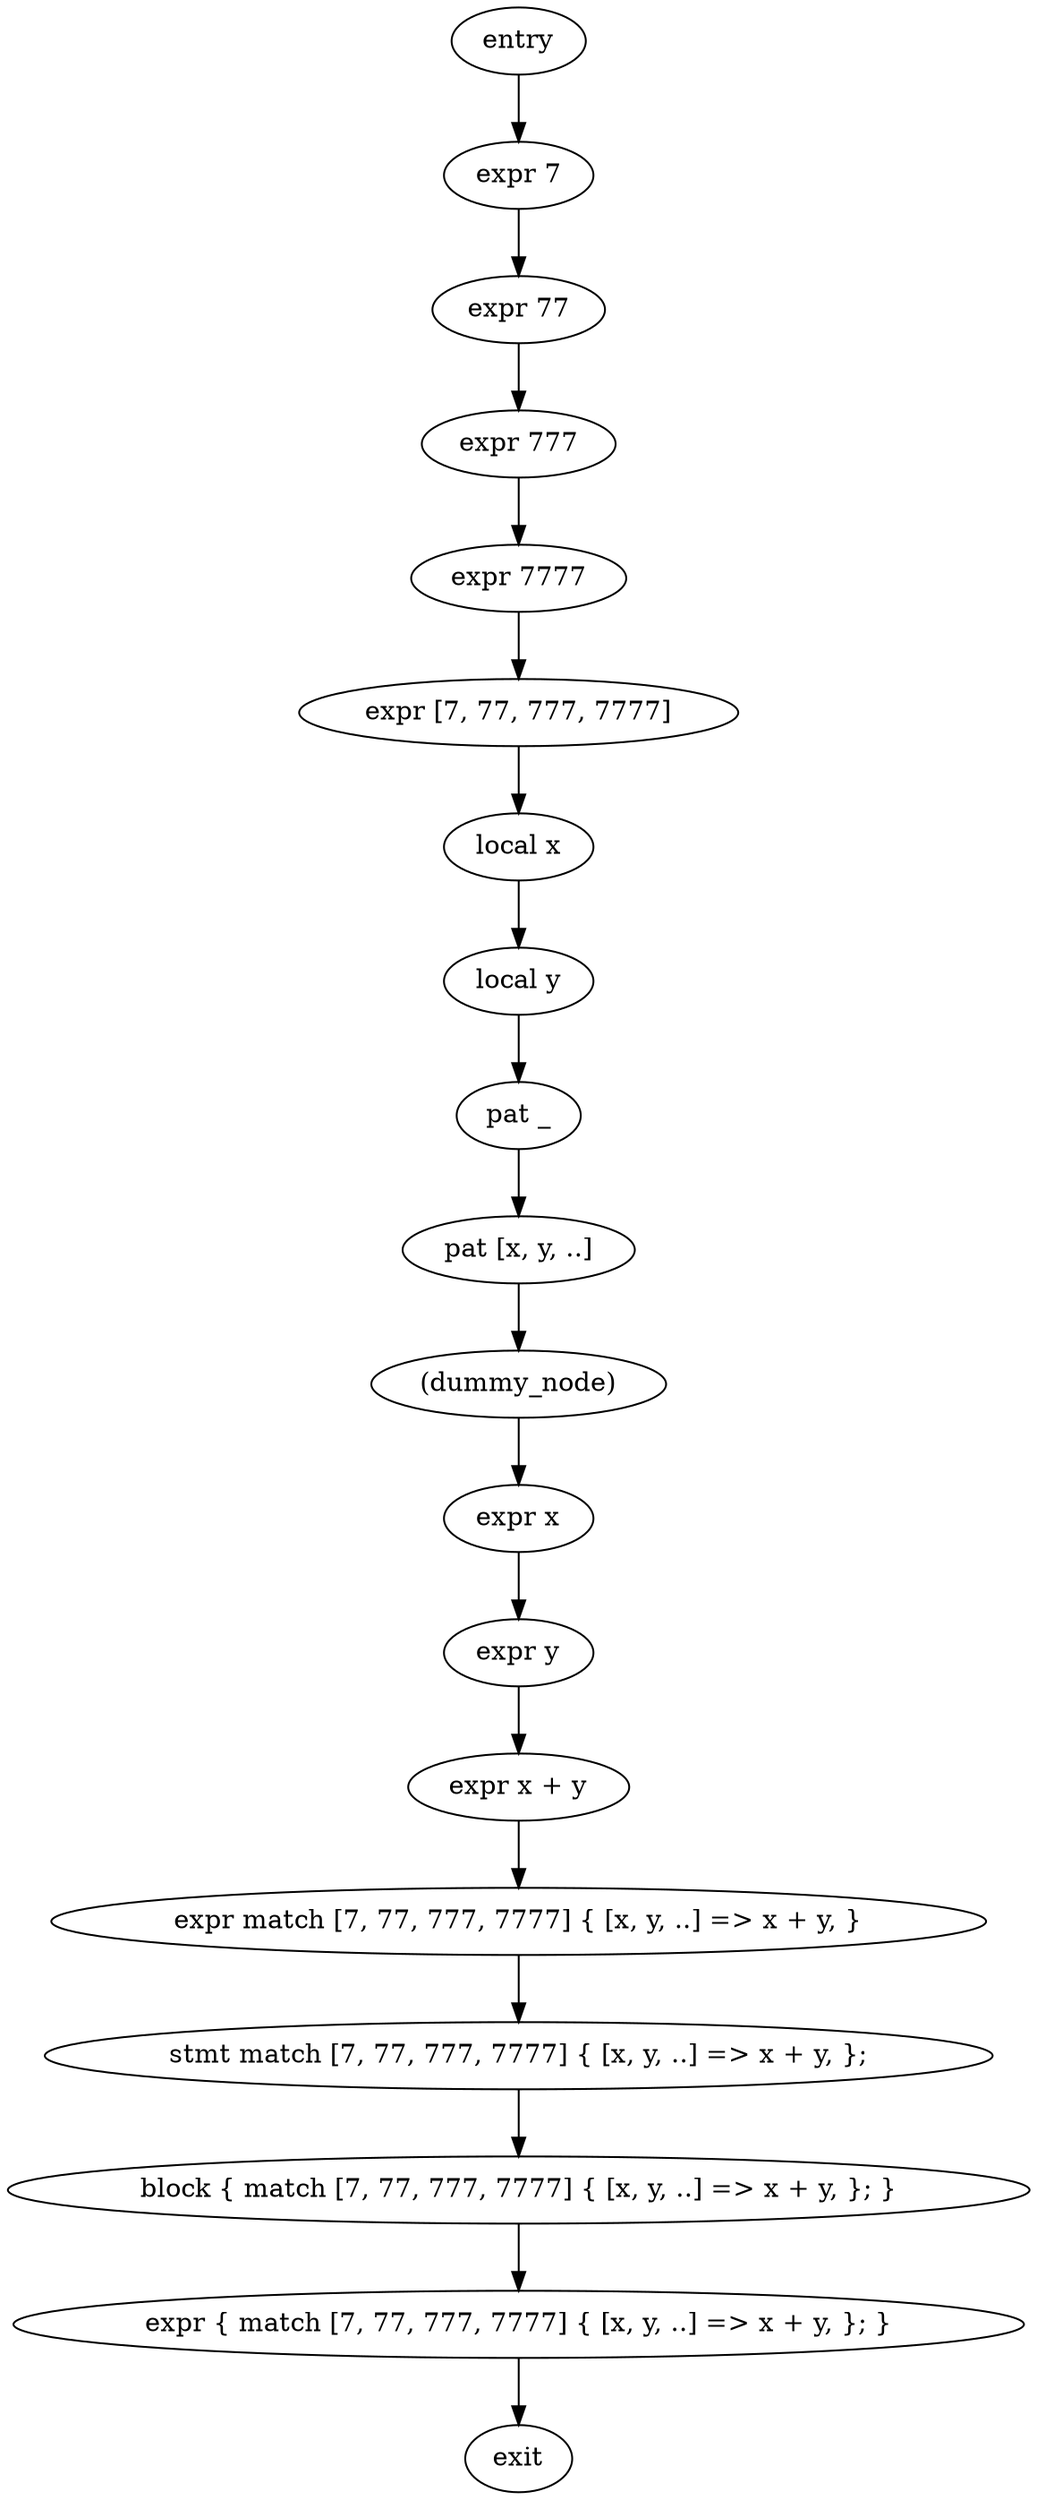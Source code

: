 digraph block {
    N0[label="entry"];
    N1[label="exit"];
    N2[label="expr 7"];
    N3[label="expr 77"];
    N4[label="expr 777"];
    N5[label="expr 7777"];
    N6[label="expr [7, 77, 777, 7777]"];
    N7[label="expr match [7, 77, 777, 7777] { [x, y, ..] => x + y, }"];
    N8[label="(dummy_node)"];
    N9[label="local x"];
    N10[label="local y"];
    N11[label="pat _"];
    N12[label="pat [x, y, ..]"];
    N13[label="expr x"];
    N14[label="expr y"];
    N15[label="expr x + y"];
    N16[label="stmt match [7, 77, 777, 7777] { [x, y, ..] => x + y, };"];
    N17[label="block { match [7, 77, 777, 7777] { [x, y, ..] => x + y, }; }"];
    N18[label="expr { match [7, 77, 777, 7777] { [x, y, ..] => x + y, }; }"];
    N0 -> N2;
    N2 -> N3;
    N3 -> N4;
    N4 -> N5;
    N5 -> N6;
    N6 -> N9;
    N9 -> N10;
    N10 -> N11;
    N11 -> N12;
    N12 -> N8;
    N8 -> N13;
    N13 -> N14;
    N14 -> N15;
    N15 -> N7;
    N7 -> N16;
    N16 -> N17;
    N17 -> N18;
    N18 -> N1;
}
